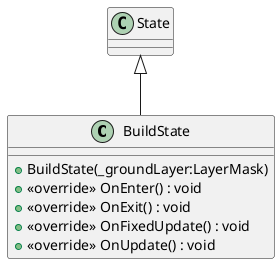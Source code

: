 @startuml
class BuildState {
    + BuildState(_groundLayer:LayerMask)
    + <<override>> OnEnter() : void
    + <<override>> OnExit() : void
    + <<override>> OnFixedUpdate() : void
    + <<override>> OnUpdate() : void
}
State <|-- BuildState
@enduml
